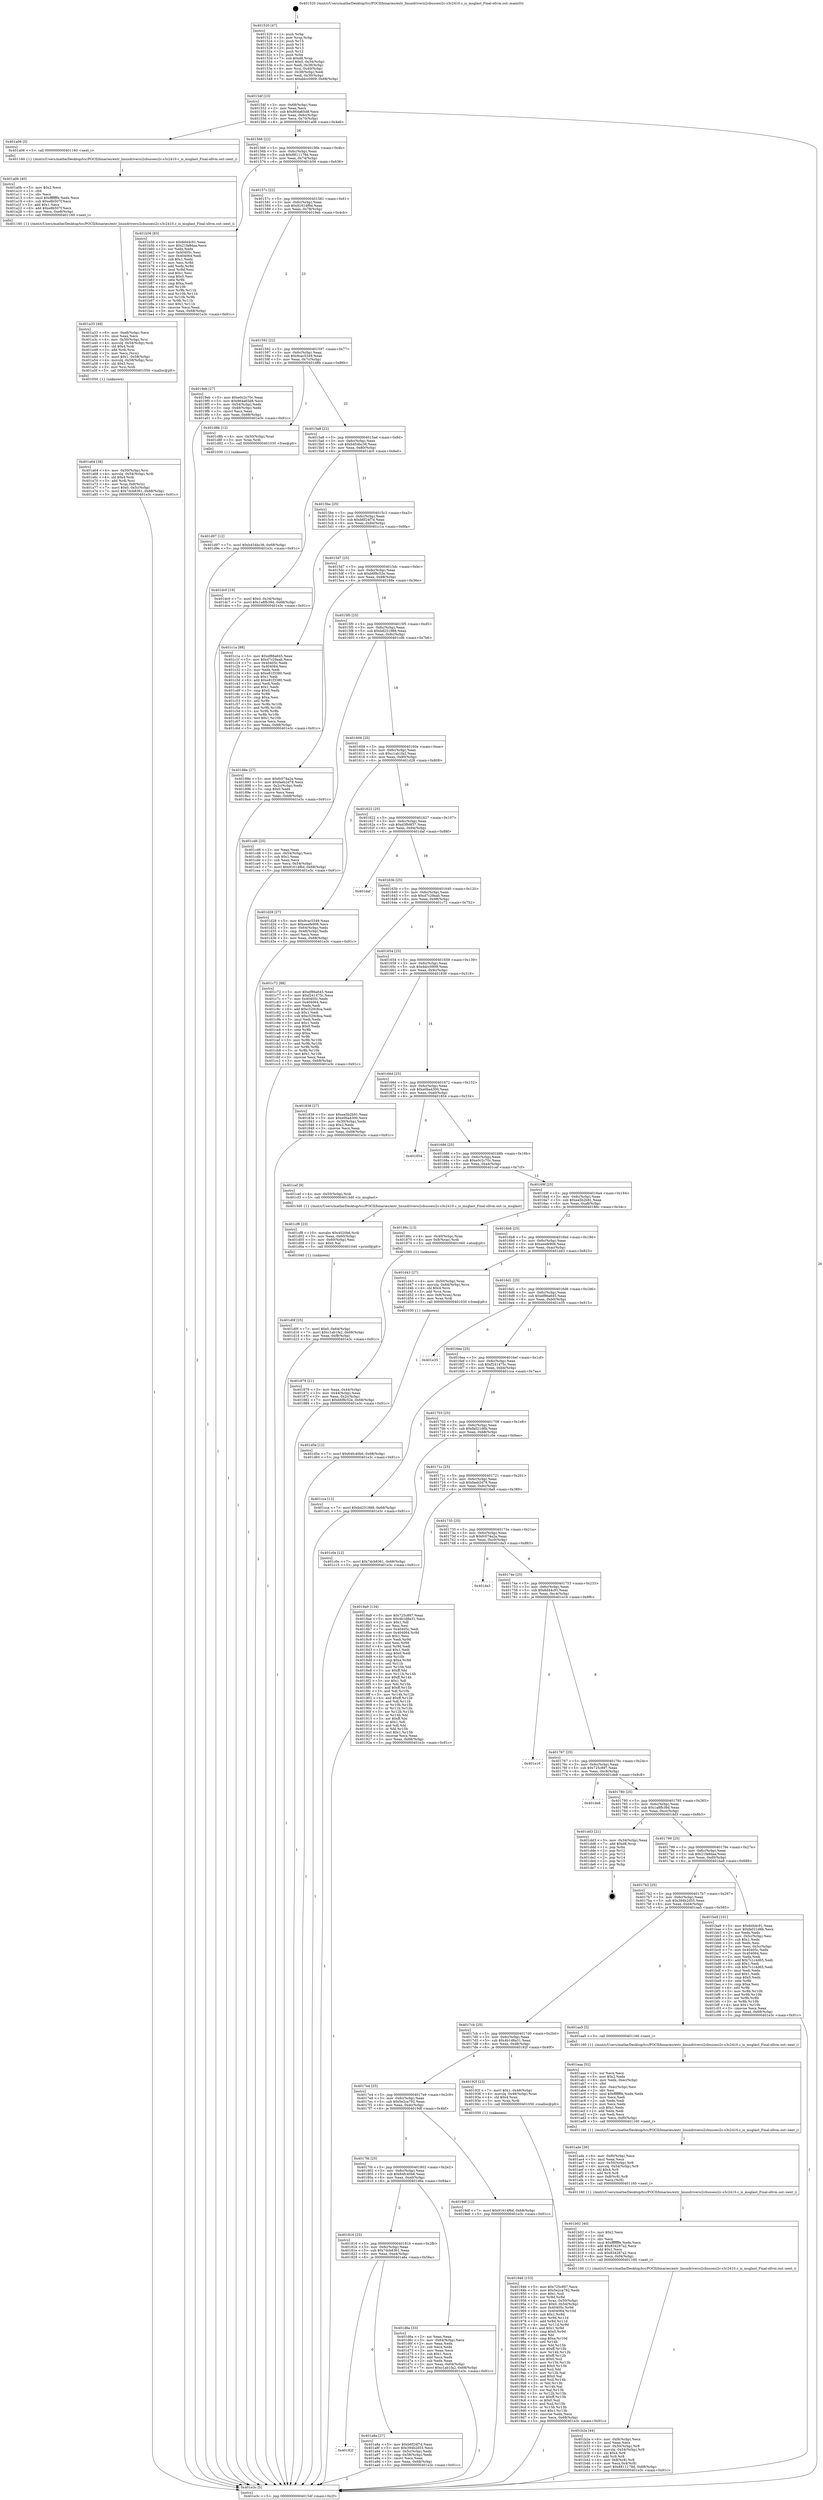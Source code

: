 digraph "0x401520" {
  label = "0x401520 (/mnt/c/Users/mathe/Desktop/tcc/POCII/binaries/extr_linuxdriversi2cbussesi2c-s3c2410.c_is_msglast_Final-ollvm.out::main(0))"
  labelloc = "t"
  node[shape=record]

  Entry [label="",width=0.3,height=0.3,shape=circle,fillcolor=black,style=filled]
  "0x40154f" [label="{
     0x40154f [23]\l
     | [instrs]\l
     &nbsp;&nbsp;0x40154f \<+3\>: mov -0x68(%rbp),%eax\l
     &nbsp;&nbsp;0x401552 \<+2\>: mov %eax,%ecx\l
     &nbsp;&nbsp;0x401554 \<+6\>: sub $0x864a65d8,%ecx\l
     &nbsp;&nbsp;0x40155a \<+3\>: mov %eax,-0x6c(%rbp)\l
     &nbsp;&nbsp;0x40155d \<+3\>: mov %ecx,-0x70(%rbp)\l
     &nbsp;&nbsp;0x401560 \<+6\>: je 0000000000401a06 \<main+0x4e6\>\l
  }"]
  "0x401a06" [label="{
     0x401a06 [5]\l
     | [instrs]\l
     &nbsp;&nbsp;0x401a06 \<+5\>: call 0000000000401160 \<next_i\>\l
     | [calls]\l
     &nbsp;&nbsp;0x401160 \{1\} (/mnt/c/Users/mathe/Desktop/tcc/POCII/binaries/extr_linuxdriversi2cbussesi2c-s3c2410.c_is_msglast_Final-ollvm.out::next_i)\l
  }"]
  "0x401566" [label="{
     0x401566 [22]\l
     | [instrs]\l
     &nbsp;&nbsp;0x401566 \<+5\>: jmp 000000000040156b \<main+0x4b\>\l
     &nbsp;&nbsp;0x40156b \<+3\>: mov -0x6c(%rbp),%eax\l
     &nbsp;&nbsp;0x40156e \<+5\>: sub $0x8811178d,%eax\l
     &nbsp;&nbsp;0x401573 \<+3\>: mov %eax,-0x74(%rbp)\l
     &nbsp;&nbsp;0x401576 \<+6\>: je 0000000000401b56 \<main+0x636\>\l
  }"]
  Exit [label="",width=0.3,height=0.3,shape=circle,fillcolor=black,style=filled,peripheries=2]
  "0x401b56" [label="{
     0x401b56 [83]\l
     | [instrs]\l
     &nbsp;&nbsp;0x401b56 \<+5\>: mov $0x6d44c91,%eax\l
     &nbsp;&nbsp;0x401b5b \<+5\>: mov $0x21fa8daa,%ecx\l
     &nbsp;&nbsp;0x401b60 \<+2\>: xor %edx,%edx\l
     &nbsp;&nbsp;0x401b62 \<+7\>: mov 0x40405c,%esi\l
     &nbsp;&nbsp;0x401b69 \<+7\>: mov 0x404064,%edi\l
     &nbsp;&nbsp;0x401b70 \<+3\>: sub $0x1,%edx\l
     &nbsp;&nbsp;0x401b73 \<+3\>: mov %esi,%r8d\l
     &nbsp;&nbsp;0x401b76 \<+3\>: add %edx,%r8d\l
     &nbsp;&nbsp;0x401b79 \<+4\>: imul %r8d,%esi\l
     &nbsp;&nbsp;0x401b7d \<+3\>: and $0x1,%esi\l
     &nbsp;&nbsp;0x401b80 \<+3\>: cmp $0x0,%esi\l
     &nbsp;&nbsp;0x401b83 \<+4\>: sete %r9b\l
     &nbsp;&nbsp;0x401b87 \<+3\>: cmp $0xa,%edi\l
     &nbsp;&nbsp;0x401b8a \<+4\>: setl %r10b\l
     &nbsp;&nbsp;0x401b8e \<+3\>: mov %r9b,%r11b\l
     &nbsp;&nbsp;0x401b91 \<+3\>: and %r10b,%r11b\l
     &nbsp;&nbsp;0x401b94 \<+3\>: xor %r10b,%r9b\l
     &nbsp;&nbsp;0x401b97 \<+3\>: or %r9b,%r11b\l
     &nbsp;&nbsp;0x401b9a \<+4\>: test $0x1,%r11b\l
     &nbsp;&nbsp;0x401b9e \<+3\>: cmovne %ecx,%eax\l
     &nbsp;&nbsp;0x401ba1 \<+3\>: mov %eax,-0x68(%rbp)\l
     &nbsp;&nbsp;0x401ba4 \<+5\>: jmp 0000000000401e3c \<main+0x91c\>\l
  }"]
  "0x40157c" [label="{
     0x40157c [22]\l
     | [instrs]\l
     &nbsp;&nbsp;0x40157c \<+5\>: jmp 0000000000401581 \<main+0x61\>\l
     &nbsp;&nbsp;0x401581 \<+3\>: mov -0x6c(%rbp),%eax\l
     &nbsp;&nbsp;0x401584 \<+5\>: sub $0x91614f6d,%eax\l
     &nbsp;&nbsp;0x401589 \<+3\>: mov %eax,-0x78(%rbp)\l
     &nbsp;&nbsp;0x40158c \<+6\>: je 00000000004019eb \<main+0x4cb\>\l
  }"]
  "0x401d97" [label="{
     0x401d97 [12]\l
     | [instrs]\l
     &nbsp;&nbsp;0x401d97 \<+7\>: movl $0xb454bc36,-0x68(%rbp)\l
     &nbsp;&nbsp;0x401d9e \<+5\>: jmp 0000000000401e3c \<main+0x91c\>\l
  }"]
  "0x4019eb" [label="{
     0x4019eb [27]\l
     | [instrs]\l
     &nbsp;&nbsp;0x4019eb \<+5\>: mov $0xe0c2c70c,%eax\l
     &nbsp;&nbsp;0x4019f0 \<+5\>: mov $0x864a65d8,%ecx\l
     &nbsp;&nbsp;0x4019f5 \<+3\>: mov -0x54(%rbp),%edx\l
     &nbsp;&nbsp;0x4019f8 \<+3\>: cmp -0x48(%rbp),%edx\l
     &nbsp;&nbsp;0x4019fb \<+3\>: cmovl %ecx,%eax\l
     &nbsp;&nbsp;0x4019fe \<+3\>: mov %eax,-0x68(%rbp)\l
     &nbsp;&nbsp;0x401a01 \<+5\>: jmp 0000000000401e3c \<main+0x91c\>\l
  }"]
  "0x401592" [label="{
     0x401592 [22]\l
     | [instrs]\l
     &nbsp;&nbsp;0x401592 \<+5\>: jmp 0000000000401597 \<main+0x77\>\l
     &nbsp;&nbsp;0x401597 \<+3\>: mov -0x6c(%rbp),%eax\l
     &nbsp;&nbsp;0x40159a \<+5\>: sub $0x9cac5349,%eax\l
     &nbsp;&nbsp;0x40159f \<+3\>: mov %eax,-0x7c(%rbp)\l
     &nbsp;&nbsp;0x4015a2 \<+6\>: je 0000000000401d8b \<main+0x86b\>\l
  }"]
  "0x401d5e" [label="{
     0x401d5e [12]\l
     | [instrs]\l
     &nbsp;&nbsp;0x401d5e \<+7\>: movl $0x64fc40b6,-0x68(%rbp)\l
     &nbsp;&nbsp;0x401d65 \<+5\>: jmp 0000000000401e3c \<main+0x91c\>\l
  }"]
  "0x401d8b" [label="{
     0x401d8b [12]\l
     | [instrs]\l
     &nbsp;&nbsp;0x401d8b \<+4\>: mov -0x50(%rbp),%rax\l
     &nbsp;&nbsp;0x401d8f \<+3\>: mov %rax,%rdi\l
     &nbsp;&nbsp;0x401d92 \<+5\>: call 0000000000401030 \<free@plt\>\l
     | [calls]\l
     &nbsp;&nbsp;0x401030 \{1\} (unknown)\l
  }"]
  "0x4015a8" [label="{
     0x4015a8 [22]\l
     | [instrs]\l
     &nbsp;&nbsp;0x4015a8 \<+5\>: jmp 00000000004015ad \<main+0x8d\>\l
     &nbsp;&nbsp;0x4015ad \<+3\>: mov -0x6c(%rbp),%eax\l
     &nbsp;&nbsp;0x4015b0 \<+5\>: sub $0xb454bc36,%eax\l
     &nbsp;&nbsp;0x4015b5 \<+3\>: mov %eax,-0x80(%rbp)\l
     &nbsp;&nbsp;0x4015b8 \<+6\>: je 0000000000401dc0 \<main+0x8a0\>\l
  }"]
  "0x401d0f" [label="{
     0x401d0f [25]\l
     | [instrs]\l
     &nbsp;&nbsp;0x401d0f \<+7\>: movl $0x0,-0x64(%rbp)\l
     &nbsp;&nbsp;0x401d16 \<+7\>: movl $0xc1ab1fa2,-0x68(%rbp)\l
     &nbsp;&nbsp;0x401d1d \<+6\>: mov %eax,-0xf8(%rbp)\l
     &nbsp;&nbsp;0x401d23 \<+5\>: jmp 0000000000401e3c \<main+0x91c\>\l
  }"]
  "0x401dc0" [label="{
     0x401dc0 [19]\l
     | [instrs]\l
     &nbsp;&nbsp;0x401dc0 \<+7\>: movl $0x0,-0x34(%rbp)\l
     &nbsp;&nbsp;0x401dc7 \<+7\>: movl $0x1a8fb39d,-0x68(%rbp)\l
     &nbsp;&nbsp;0x401dce \<+5\>: jmp 0000000000401e3c \<main+0x91c\>\l
  }"]
  "0x4015be" [label="{
     0x4015be [25]\l
     | [instrs]\l
     &nbsp;&nbsp;0x4015be \<+5\>: jmp 00000000004015c3 \<main+0xa3\>\l
     &nbsp;&nbsp;0x4015c3 \<+3\>: mov -0x6c(%rbp),%eax\l
     &nbsp;&nbsp;0x4015c6 \<+5\>: sub $0xb6f24f7d,%eax\l
     &nbsp;&nbsp;0x4015cb \<+6\>: mov %eax,-0x84(%rbp)\l
     &nbsp;&nbsp;0x4015d1 \<+6\>: je 0000000000401c1a \<main+0x6fa\>\l
  }"]
  "0x401cf8" [label="{
     0x401cf8 [23]\l
     | [instrs]\l
     &nbsp;&nbsp;0x401cf8 \<+10\>: movabs $0x4020b6,%rdi\l
     &nbsp;&nbsp;0x401d02 \<+3\>: mov %eax,-0x60(%rbp)\l
     &nbsp;&nbsp;0x401d05 \<+3\>: mov -0x60(%rbp),%esi\l
     &nbsp;&nbsp;0x401d08 \<+2\>: mov $0x0,%al\l
     &nbsp;&nbsp;0x401d0a \<+5\>: call 0000000000401040 \<printf@plt\>\l
     | [calls]\l
     &nbsp;&nbsp;0x401040 \{1\} (unknown)\l
  }"]
  "0x401c1a" [label="{
     0x401c1a [88]\l
     | [instrs]\l
     &nbsp;&nbsp;0x401c1a \<+5\>: mov $0xef86a645,%eax\l
     &nbsp;&nbsp;0x401c1f \<+5\>: mov $0xd7c29aab,%ecx\l
     &nbsp;&nbsp;0x401c24 \<+7\>: mov 0x40405c,%edx\l
     &nbsp;&nbsp;0x401c2b \<+7\>: mov 0x404064,%esi\l
     &nbsp;&nbsp;0x401c32 \<+2\>: mov %edx,%edi\l
     &nbsp;&nbsp;0x401c34 \<+6\>: sub $0xe81f3380,%edi\l
     &nbsp;&nbsp;0x401c3a \<+3\>: sub $0x1,%edi\l
     &nbsp;&nbsp;0x401c3d \<+6\>: add $0xe81f3380,%edi\l
     &nbsp;&nbsp;0x401c43 \<+3\>: imul %edi,%edx\l
     &nbsp;&nbsp;0x401c46 \<+3\>: and $0x1,%edx\l
     &nbsp;&nbsp;0x401c49 \<+3\>: cmp $0x0,%edx\l
     &nbsp;&nbsp;0x401c4c \<+4\>: sete %r8b\l
     &nbsp;&nbsp;0x401c50 \<+3\>: cmp $0xa,%esi\l
     &nbsp;&nbsp;0x401c53 \<+4\>: setl %r9b\l
     &nbsp;&nbsp;0x401c57 \<+3\>: mov %r8b,%r10b\l
     &nbsp;&nbsp;0x401c5a \<+3\>: and %r9b,%r10b\l
     &nbsp;&nbsp;0x401c5d \<+3\>: xor %r9b,%r8b\l
     &nbsp;&nbsp;0x401c60 \<+3\>: or %r8b,%r10b\l
     &nbsp;&nbsp;0x401c63 \<+4\>: test $0x1,%r10b\l
     &nbsp;&nbsp;0x401c67 \<+3\>: cmovne %ecx,%eax\l
     &nbsp;&nbsp;0x401c6a \<+3\>: mov %eax,-0x68(%rbp)\l
     &nbsp;&nbsp;0x401c6d \<+5\>: jmp 0000000000401e3c \<main+0x91c\>\l
  }"]
  "0x4015d7" [label="{
     0x4015d7 [25]\l
     | [instrs]\l
     &nbsp;&nbsp;0x4015d7 \<+5\>: jmp 00000000004015dc \<main+0xbc\>\l
     &nbsp;&nbsp;0x4015dc \<+3\>: mov -0x6c(%rbp),%eax\l
     &nbsp;&nbsp;0x4015df \<+5\>: sub $0xb6f8c52e,%eax\l
     &nbsp;&nbsp;0x4015e4 \<+6\>: mov %eax,-0x88(%rbp)\l
     &nbsp;&nbsp;0x4015ea \<+6\>: je 000000000040188e \<main+0x36e\>\l
  }"]
  "0x401b2a" [label="{
     0x401b2a [44]\l
     | [instrs]\l
     &nbsp;&nbsp;0x401b2a \<+6\>: mov -0xf4(%rbp),%ecx\l
     &nbsp;&nbsp;0x401b30 \<+3\>: imul %eax,%ecx\l
     &nbsp;&nbsp;0x401b33 \<+4\>: mov -0x50(%rbp),%r8\l
     &nbsp;&nbsp;0x401b37 \<+4\>: movslq -0x54(%rbp),%r9\l
     &nbsp;&nbsp;0x401b3b \<+4\>: shl $0x4,%r9\l
     &nbsp;&nbsp;0x401b3f \<+3\>: add %r9,%r8\l
     &nbsp;&nbsp;0x401b42 \<+4\>: mov 0x8(%r8),%r8\l
     &nbsp;&nbsp;0x401b46 \<+4\>: mov %ecx,0x4(%r8)\l
     &nbsp;&nbsp;0x401b4a \<+7\>: movl $0x8811178d,-0x68(%rbp)\l
     &nbsp;&nbsp;0x401b51 \<+5\>: jmp 0000000000401e3c \<main+0x91c\>\l
  }"]
  "0x40188e" [label="{
     0x40188e [27]\l
     | [instrs]\l
     &nbsp;&nbsp;0x40188e \<+5\>: mov $0xfc074a2a,%eax\l
     &nbsp;&nbsp;0x401893 \<+5\>: mov $0xfaeb2d78,%ecx\l
     &nbsp;&nbsp;0x401898 \<+3\>: mov -0x2c(%rbp),%edx\l
     &nbsp;&nbsp;0x40189b \<+3\>: cmp $0x0,%edx\l
     &nbsp;&nbsp;0x40189e \<+3\>: cmove %ecx,%eax\l
     &nbsp;&nbsp;0x4018a1 \<+3\>: mov %eax,-0x68(%rbp)\l
     &nbsp;&nbsp;0x4018a4 \<+5\>: jmp 0000000000401e3c \<main+0x91c\>\l
  }"]
  "0x4015f0" [label="{
     0x4015f0 [25]\l
     | [instrs]\l
     &nbsp;&nbsp;0x4015f0 \<+5\>: jmp 00000000004015f5 \<main+0xd5\>\l
     &nbsp;&nbsp;0x4015f5 \<+3\>: mov -0x6c(%rbp),%eax\l
     &nbsp;&nbsp;0x4015f8 \<+5\>: sub $0xbd251988,%eax\l
     &nbsp;&nbsp;0x4015fd \<+6\>: mov %eax,-0x8c(%rbp)\l
     &nbsp;&nbsp;0x401603 \<+6\>: je 0000000000401cd6 \<main+0x7b6\>\l
  }"]
  "0x401b02" [label="{
     0x401b02 [40]\l
     | [instrs]\l
     &nbsp;&nbsp;0x401b02 \<+5\>: mov $0x2,%ecx\l
     &nbsp;&nbsp;0x401b07 \<+1\>: cltd\l
     &nbsp;&nbsp;0x401b08 \<+2\>: idiv %ecx\l
     &nbsp;&nbsp;0x401b0a \<+6\>: imul $0xfffffffe,%edx,%ecx\l
     &nbsp;&nbsp;0x401b10 \<+6\>: add $0x834287a2,%ecx\l
     &nbsp;&nbsp;0x401b16 \<+3\>: add $0x1,%ecx\l
     &nbsp;&nbsp;0x401b19 \<+6\>: sub $0x834287a2,%ecx\l
     &nbsp;&nbsp;0x401b1f \<+6\>: mov %ecx,-0xf4(%rbp)\l
     &nbsp;&nbsp;0x401b25 \<+5\>: call 0000000000401160 \<next_i\>\l
     | [calls]\l
     &nbsp;&nbsp;0x401160 \{1\} (/mnt/c/Users/mathe/Desktop/tcc/POCII/binaries/extr_linuxdriversi2cbussesi2c-s3c2410.c_is_msglast_Final-ollvm.out::next_i)\l
  }"]
  "0x401cd6" [label="{
     0x401cd6 [25]\l
     | [instrs]\l
     &nbsp;&nbsp;0x401cd6 \<+2\>: xor %eax,%eax\l
     &nbsp;&nbsp;0x401cd8 \<+3\>: mov -0x54(%rbp),%ecx\l
     &nbsp;&nbsp;0x401cdb \<+3\>: sub $0x1,%eax\l
     &nbsp;&nbsp;0x401cde \<+2\>: sub %eax,%ecx\l
     &nbsp;&nbsp;0x401ce0 \<+3\>: mov %ecx,-0x54(%rbp)\l
     &nbsp;&nbsp;0x401ce3 \<+7\>: movl $0x91614f6d,-0x68(%rbp)\l
     &nbsp;&nbsp;0x401cea \<+5\>: jmp 0000000000401e3c \<main+0x91c\>\l
  }"]
  "0x401609" [label="{
     0x401609 [25]\l
     | [instrs]\l
     &nbsp;&nbsp;0x401609 \<+5\>: jmp 000000000040160e \<main+0xee\>\l
     &nbsp;&nbsp;0x40160e \<+3\>: mov -0x6c(%rbp),%eax\l
     &nbsp;&nbsp;0x401611 \<+5\>: sub $0xc1ab1fa2,%eax\l
     &nbsp;&nbsp;0x401616 \<+6\>: mov %eax,-0x90(%rbp)\l
     &nbsp;&nbsp;0x40161c \<+6\>: je 0000000000401d28 \<main+0x808\>\l
  }"]
  "0x401ade" [label="{
     0x401ade [36]\l
     | [instrs]\l
     &nbsp;&nbsp;0x401ade \<+6\>: mov -0xf0(%rbp),%ecx\l
     &nbsp;&nbsp;0x401ae4 \<+3\>: imul %eax,%ecx\l
     &nbsp;&nbsp;0x401ae7 \<+4\>: mov -0x50(%rbp),%r8\l
     &nbsp;&nbsp;0x401aeb \<+4\>: movslq -0x54(%rbp),%r9\l
     &nbsp;&nbsp;0x401aef \<+4\>: shl $0x4,%r9\l
     &nbsp;&nbsp;0x401af3 \<+3\>: add %r9,%r8\l
     &nbsp;&nbsp;0x401af6 \<+4\>: mov 0x8(%r8),%r8\l
     &nbsp;&nbsp;0x401afa \<+3\>: mov %ecx,(%r8)\l
     &nbsp;&nbsp;0x401afd \<+5\>: call 0000000000401160 \<next_i\>\l
     | [calls]\l
     &nbsp;&nbsp;0x401160 \{1\} (/mnt/c/Users/mathe/Desktop/tcc/POCII/binaries/extr_linuxdriversi2cbussesi2c-s3c2410.c_is_msglast_Final-ollvm.out::next_i)\l
  }"]
  "0x401d28" [label="{
     0x401d28 [27]\l
     | [instrs]\l
     &nbsp;&nbsp;0x401d28 \<+5\>: mov $0x9cac5349,%eax\l
     &nbsp;&nbsp;0x401d2d \<+5\>: mov $0xeeefe906,%ecx\l
     &nbsp;&nbsp;0x401d32 \<+3\>: mov -0x64(%rbp),%edx\l
     &nbsp;&nbsp;0x401d35 \<+3\>: cmp -0x48(%rbp),%edx\l
     &nbsp;&nbsp;0x401d38 \<+3\>: cmovl %ecx,%eax\l
     &nbsp;&nbsp;0x401d3b \<+3\>: mov %eax,-0x68(%rbp)\l
     &nbsp;&nbsp;0x401d3e \<+5\>: jmp 0000000000401e3c \<main+0x91c\>\l
  }"]
  "0x401622" [label="{
     0x401622 [25]\l
     | [instrs]\l
     &nbsp;&nbsp;0x401622 \<+5\>: jmp 0000000000401627 \<main+0x107\>\l
     &nbsp;&nbsp;0x401627 \<+3\>: mov -0x6c(%rbp),%eax\l
     &nbsp;&nbsp;0x40162a \<+5\>: sub $0xd3fb9f37,%eax\l
     &nbsp;&nbsp;0x40162f \<+6\>: mov %eax,-0x94(%rbp)\l
     &nbsp;&nbsp;0x401635 \<+6\>: je 0000000000401daf \<main+0x88f\>\l
  }"]
  "0x401aaa" [label="{
     0x401aaa [52]\l
     | [instrs]\l
     &nbsp;&nbsp;0x401aaa \<+2\>: xor %ecx,%ecx\l
     &nbsp;&nbsp;0x401aac \<+5\>: mov $0x2,%edx\l
     &nbsp;&nbsp;0x401ab1 \<+6\>: mov %edx,-0xec(%rbp)\l
     &nbsp;&nbsp;0x401ab7 \<+1\>: cltd\l
     &nbsp;&nbsp;0x401ab8 \<+6\>: mov -0xec(%rbp),%esi\l
     &nbsp;&nbsp;0x401abe \<+2\>: idiv %esi\l
     &nbsp;&nbsp;0x401ac0 \<+6\>: imul $0xfffffffe,%edx,%edx\l
     &nbsp;&nbsp;0x401ac6 \<+2\>: mov %ecx,%edi\l
     &nbsp;&nbsp;0x401ac8 \<+2\>: sub %edx,%edi\l
     &nbsp;&nbsp;0x401aca \<+2\>: mov %ecx,%edx\l
     &nbsp;&nbsp;0x401acc \<+3\>: sub $0x1,%edx\l
     &nbsp;&nbsp;0x401acf \<+2\>: add %edx,%edi\l
     &nbsp;&nbsp;0x401ad1 \<+2\>: sub %edi,%ecx\l
     &nbsp;&nbsp;0x401ad3 \<+6\>: mov %ecx,-0xf0(%rbp)\l
     &nbsp;&nbsp;0x401ad9 \<+5\>: call 0000000000401160 \<next_i\>\l
     | [calls]\l
     &nbsp;&nbsp;0x401160 \{1\} (/mnt/c/Users/mathe/Desktop/tcc/POCII/binaries/extr_linuxdriversi2cbussesi2c-s3c2410.c_is_msglast_Final-ollvm.out::next_i)\l
  }"]
  "0x401daf" [label="{
     0x401daf\l
  }", style=dashed]
  "0x40163b" [label="{
     0x40163b [25]\l
     | [instrs]\l
     &nbsp;&nbsp;0x40163b \<+5\>: jmp 0000000000401640 \<main+0x120\>\l
     &nbsp;&nbsp;0x401640 \<+3\>: mov -0x6c(%rbp),%eax\l
     &nbsp;&nbsp;0x401643 \<+5\>: sub $0xd7c29aab,%eax\l
     &nbsp;&nbsp;0x401648 \<+6\>: mov %eax,-0x98(%rbp)\l
     &nbsp;&nbsp;0x40164e \<+6\>: je 0000000000401c72 \<main+0x752\>\l
  }"]
  "0x40182f" [label="{
     0x40182f\l
  }", style=dashed]
  "0x401c72" [label="{
     0x401c72 [88]\l
     | [instrs]\l
     &nbsp;&nbsp;0x401c72 \<+5\>: mov $0xef86a645,%eax\l
     &nbsp;&nbsp;0x401c77 \<+5\>: mov $0xf241475c,%ecx\l
     &nbsp;&nbsp;0x401c7c \<+7\>: mov 0x40405c,%edx\l
     &nbsp;&nbsp;0x401c83 \<+7\>: mov 0x404064,%esi\l
     &nbsp;&nbsp;0x401c8a \<+2\>: mov %edx,%edi\l
     &nbsp;&nbsp;0x401c8c \<+6\>: add $0xc529c8ca,%edi\l
     &nbsp;&nbsp;0x401c92 \<+3\>: sub $0x1,%edi\l
     &nbsp;&nbsp;0x401c95 \<+6\>: sub $0xc529c8ca,%edi\l
     &nbsp;&nbsp;0x401c9b \<+3\>: imul %edi,%edx\l
     &nbsp;&nbsp;0x401c9e \<+3\>: and $0x1,%edx\l
     &nbsp;&nbsp;0x401ca1 \<+3\>: cmp $0x0,%edx\l
     &nbsp;&nbsp;0x401ca4 \<+4\>: sete %r8b\l
     &nbsp;&nbsp;0x401ca8 \<+3\>: cmp $0xa,%esi\l
     &nbsp;&nbsp;0x401cab \<+4\>: setl %r9b\l
     &nbsp;&nbsp;0x401caf \<+3\>: mov %r8b,%r10b\l
     &nbsp;&nbsp;0x401cb2 \<+3\>: and %r9b,%r10b\l
     &nbsp;&nbsp;0x401cb5 \<+3\>: xor %r9b,%r8b\l
     &nbsp;&nbsp;0x401cb8 \<+3\>: or %r8b,%r10b\l
     &nbsp;&nbsp;0x401cbb \<+4\>: test $0x1,%r10b\l
     &nbsp;&nbsp;0x401cbf \<+3\>: cmovne %ecx,%eax\l
     &nbsp;&nbsp;0x401cc2 \<+3\>: mov %eax,-0x68(%rbp)\l
     &nbsp;&nbsp;0x401cc5 \<+5\>: jmp 0000000000401e3c \<main+0x91c\>\l
  }"]
  "0x401654" [label="{
     0x401654 [25]\l
     | [instrs]\l
     &nbsp;&nbsp;0x401654 \<+5\>: jmp 0000000000401659 \<main+0x139\>\l
     &nbsp;&nbsp;0x401659 \<+3\>: mov -0x6c(%rbp),%eax\l
     &nbsp;&nbsp;0x40165c \<+5\>: sub $0xddcc0909,%eax\l
     &nbsp;&nbsp;0x401661 \<+6\>: mov %eax,-0x9c(%rbp)\l
     &nbsp;&nbsp;0x401667 \<+6\>: je 0000000000401839 \<main+0x319\>\l
  }"]
  "0x401a8a" [label="{
     0x401a8a [27]\l
     | [instrs]\l
     &nbsp;&nbsp;0x401a8a \<+5\>: mov $0xb6f24f7d,%eax\l
     &nbsp;&nbsp;0x401a8f \<+5\>: mov $0x394b2d55,%ecx\l
     &nbsp;&nbsp;0x401a94 \<+3\>: mov -0x5c(%rbp),%edx\l
     &nbsp;&nbsp;0x401a97 \<+3\>: cmp -0x58(%rbp),%edx\l
     &nbsp;&nbsp;0x401a9a \<+3\>: cmovl %ecx,%eax\l
     &nbsp;&nbsp;0x401a9d \<+3\>: mov %eax,-0x68(%rbp)\l
     &nbsp;&nbsp;0x401aa0 \<+5\>: jmp 0000000000401e3c \<main+0x91c\>\l
  }"]
  "0x401839" [label="{
     0x401839 [27]\l
     | [instrs]\l
     &nbsp;&nbsp;0x401839 \<+5\>: mov $0xea5b2b91,%eax\l
     &nbsp;&nbsp;0x40183e \<+5\>: mov $0xe0ba4300,%ecx\l
     &nbsp;&nbsp;0x401843 \<+3\>: mov -0x30(%rbp),%edx\l
     &nbsp;&nbsp;0x401846 \<+3\>: cmp $0x2,%edx\l
     &nbsp;&nbsp;0x401849 \<+3\>: cmovne %ecx,%eax\l
     &nbsp;&nbsp;0x40184c \<+3\>: mov %eax,-0x68(%rbp)\l
     &nbsp;&nbsp;0x40184f \<+5\>: jmp 0000000000401e3c \<main+0x91c\>\l
  }"]
  "0x40166d" [label="{
     0x40166d [25]\l
     | [instrs]\l
     &nbsp;&nbsp;0x40166d \<+5\>: jmp 0000000000401672 \<main+0x152\>\l
     &nbsp;&nbsp;0x401672 \<+3\>: mov -0x6c(%rbp),%eax\l
     &nbsp;&nbsp;0x401675 \<+5\>: sub $0xe0ba4300,%eax\l
     &nbsp;&nbsp;0x40167a \<+6\>: mov %eax,-0xa0(%rbp)\l
     &nbsp;&nbsp;0x401680 \<+6\>: je 0000000000401854 \<main+0x334\>\l
  }"]
  "0x401e3c" [label="{
     0x401e3c [5]\l
     | [instrs]\l
     &nbsp;&nbsp;0x401e3c \<+5\>: jmp 000000000040154f \<main+0x2f\>\l
  }"]
  "0x401520" [label="{
     0x401520 [47]\l
     | [instrs]\l
     &nbsp;&nbsp;0x401520 \<+1\>: push %rbp\l
     &nbsp;&nbsp;0x401521 \<+3\>: mov %rsp,%rbp\l
     &nbsp;&nbsp;0x401524 \<+2\>: push %r15\l
     &nbsp;&nbsp;0x401526 \<+2\>: push %r14\l
     &nbsp;&nbsp;0x401528 \<+2\>: push %r13\l
     &nbsp;&nbsp;0x40152a \<+2\>: push %r12\l
     &nbsp;&nbsp;0x40152c \<+1\>: push %rbx\l
     &nbsp;&nbsp;0x40152d \<+7\>: sub $0xd8,%rsp\l
     &nbsp;&nbsp;0x401534 \<+7\>: movl $0x0,-0x34(%rbp)\l
     &nbsp;&nbsp;0x40153b \<+3\>: mov %edi,-0x38(%rbp)\l
     &nbsp;&nbsp;0x40153e \<+4\>: mov %rsi,-0x40(%rbp)\l
     &nbsp;&nbsp;0x401542 \<+3\>: mov -0x38(%rbp),%edi\l
     &nbsp;&nbsp;0x401545 \<+3\>: mov %edi,-0x30(%rbp)\l
     &nbsp;&nbsp;0x401548 \<+7\>: movl $0xddcc0909,-0x68(%rbp)\l
  }"]
  "0x401816" [label="{
     0x401816 [25]\l
     | [instrs]\l
     &nbsp;&nbsp;0x401816 \<+5\>: jmp 000000000040181b \<main+0x2fb\>\l
     &nbsp;&nbsp;0x40181b \<+3\>: mov -0x6c(%rbp),%eax\l
     &nbsp;&nbsp;0x40181e \<+5\>: sub $0x7dcb8361,%eax\l
     &nbsp;&nbsp;0x401823 \<+6\>: mov %eax,-0xe4(%rbp)\l
     &nbsp;&nbsp;0x401829 \<+6\>: je 0000000000401a8a \<main+0x56a\>\l
  }"]
  "0x401854" [label="{
     0x401854\l
  }", style=dashed]
  "0x401686" [label="{
     0x401686 [25]\l
     | [instrs]\l
     &nbsp;&nbsp;0x401686 \<+5\>: jmp 000000000040168b \<main+0x16b\>\l
     &nbsp;&nbsp;0x40168b \<+3\>: mov -0x6c(%rbp),%eax\l
     &nbsp;&nbsp;0x40168e \<+5\>: sub $0xe0c2c70c,%eax\l
     &nbsp;&nbsp;0x401693 \<+6\>: mov %eax,-0xa4(%rbp)\l
     &nbsp;&nbsp;0x401699 \<+6\>: je 0000000000401cef \<main+0x7cf\>\l
  }"]
  "0x401d6a" [label="{
     0x401d6a [33]\l
     | [instrs]\l
     &nbsp;&nbsp;0x401d6a \<+2\>: xor %eax,%eax\l
     &nbsp;&nbsp;0x401d6c \<+3\>: mov -0x64(%rbp),%ecx\l
     &nbsp;&nbsp;0x401d6f \<+2\>: mov %eax,%edx\l
     &nbsp;&nbsp;0x401d71 \<+2\>: sub %ecx,%edx\l
     &nbsp;&nbsp;0x401d73 \<+2\>: mov %eax,%ecx\l
     &nbsp;&nbsp;0x401d75 \<+3\>: sub $0x1,%ecx\l
     &nbsp;&nbsp;0x401d78 \<+2\>: add %ecx,%edx\l
     &nbsp;&nbsp;0x401d7a \<+2\>: sub %edx,%eax\l
     &nbsp;&nbsp;0x401d7c \<+3\>: mov %eax,-0x64(%rbp)\l
     &nbsp;&nbsp;0x401d7f \<+7\>: movl $0xc1ab1fa2,-0x68(%rbp)\l
     &nbsp;&nbsp;0x401d86 \<+5\>: jmp 0000000000401e3c \<main+0x91c\>\l
  }"]
  "0x401cef" [label="{
     0x401cef [9]\l
     | [instrs]\l
     &nbsp;&nbsp;0x401cef \<+4\>: mov -0x50(%rbp),%rdi\l
     &nbsp;&nbsp;0x401cf3 \<+5\>: call 00000000004013d0 \<is_msglast\>\l
     | [calls]\l
     &nbsp;&nbsp;0x4013d0 \{1\} (/mnt/c/Users/mathe/Desktop/tcc/POCII/binaries/extr_linuxdriversi2cbussesi2c-s3c2410.c_is_msglast_Final-ollvm.out::is_msglast)\l
  }"]
  "0x40169f" [label="{
     0x40169f [25]\l
     | [instrs]\l
     &nbsp;&nbsp;0x40169f \<+5\>: jmp 00000000004016a4 \<main+0x184\>\l
     &nbsp;&nbsp;0x4016a4 \<+3\>: mov -0x6c(%rbp),%eax\l
     &nbsp;&nbsp;0x4016a7 \<+5\>: sub $0xea5b2b91,%eax\l
     &nbsp;&nbsp;0x4016ac \<+6\>: mov %eax,-0xa8(%rbp)\l
     &nbsp;&nbsp;0x4016b2 \<+6\>: je 000000000040186c \<main+0x34c\>\l
  }"]
  "0x401a64" [label="{
     0x401a64 [38]\l
     | [instrs]\l
     &nbsp;&nbsp;0x401a64 \<+4\>: mov -0x50(%rbp),%rsi\l
     &nbsp;&nbsp;0x401a68 \<+4\>: movslq -0x54(%rbp),%rdi\l
     &nbsp;&nbsp;0x401a6c \<+4\>: shl $0x4,%rdi\l
     &nbsp;&nbsp;0x401a70 \<+3\>: add %rdi,%rsi\l
     &nbsp;&nbsp;0x401a73 \<+4\>: mov %rax,0x8(%rsi)\l
     &nbsp;&nbsp;0x401a77 \<+7\>: movl $0x0,-0x5c(%rbp)\l
     &nbsp;&nbsp;0x401a7e \<+7\>: movl $0x7dcb8361,-0x68(%rbp)\l
     &nbsp;&nbsp;0x401a85 \<+5\>: jmp 0000000000401e3c \<main+0x91c\>\l
  }"]
  "0x40186c" [label="{
     0x40186c [13]\l
     | [instrs]\l
     &nbsp;&nbsp;0x40186c \<+4\>: mov -0x40(%rbp),%rax\l
     &nbsp;&nbsp;0x401870 \<+4\>: mov 0x8(%rax),%rdi\l
     &nbsp;&nbsp;0x401874 \<+5\>: call 0000000000401060 \<atoi@plt\>\l
     | [calls]\l
     &nbsp;&nbsp;0x401060 \{1\} (unknown)\l
  }"]
  "0x4016b8" [label="{
     0x4016b8 [25]\l
     | [instrs]\l
     &nbsp;&nbsp;0x4016b8 \<+5\>: jmp 00000000004016bd \<main+0x19d\>\l
     &nbsp;&nbsp;0x4016bd \<+3\>: mov -0x6c(%rbp),%eax\l
     &nbsp;&nbsp;0x4016c0 \<+5\>: sub $0xeeefe906,%eax\l
     &nbsp;&nbsp;0x4016c5 \<+6\>: mov %eax,-0xac(%rbp)\l
     &nbsp;&nbsp;0x4016cb \<+6\>: je 0000000000401d43 \<main+0x823\>\l
  }"]
  "0x401879" [label="{
     0x401879 [21]\l
     | [instrs]\l
     &nbsp;&nbsp;0x401879 \<+3\>: mov %eax,-0x44(%rbp)\l
     &nbsp;&nbsp;0x40187c \<+3\>: mov -0x44(%rbp),%eax\l
     &nbsp;&nbsp;0x40187f \<+3\>: mov %eax,-0x2c(%rbp)\l
     &nbsp;&nbsp;0x401882 \<+7\>: movl $0xb6f8c52e,-0x68(%rbp)\l
     &nbsp;&nbsp;0x401889 \<+5\>: jmp 0000000000401e3c \<main+0x91c\>\l
  }"]
  "0x401a33" [label="{
     0x401a33 [49]\l
     | [instrs]\l
     &nbsp;&nbsp;0x401a33 \<+6\>: mov -0xe8(%rbp),%ecx\l
     &nbsp;&nbsp;0x401a39 \<+3\>: imul %eax,%ecx\l
     &nbsp;&nbsp;0x401a3c \<+4\>: mov -0x50(%rbp),%rsi\l
     &nbsp;&nbsp;0x401a40 \<+4\>: movslq -0x54(%rbp),%rdi\l
     &nbsp;&nbsp;0x401a44 \<+4\>: shl $0x4,%rdi\l
     &nbsp;&nbsp;0x401a48 \<+3\>: add %rdi,%rsi\l
     &nbsp;&nbsp;0x401a4b \<+2\>: mov %ecx,(%rsi)\l
     &nbsp;&nbsp;0x401a4d \<+7\>: movl $0x1,-0x58(%rbp)\l
     &nbsp;&nbsp;0x401a54 \<+4\>: movslq -0x58(%rbp),%rsi\l
     &nbsp;&nbsp;0x401a58 \<+4\>: shl $0x3,%rsi\l
     &nbsp;&nbsp;0x401a5c \<+3\>: mov %rsi,%rdi\l
     &nbsp;&nbsp;0x401a5f \<+5\>: call 0000000000401050 \<malloc@plt\>\l
     | [calls]\l
     &nbsp;&nbsp;0x401050 \{1\} (unknown)\l
  }"]
  "0x401d43" [label="{
     0x401d43 [27]\l
     | [instrs]\l
     &nbsp;&nbsp;0x401d43 \<+4\>: mov -0x50(%rbp),%rax\l
     &nbsp;&nbsp;0x401d47 \<+4\>: movslq -0x64(%rbp),%rcx\l
     &nbsp;&nbsp;0x401d4b \<+4\>: shl $0x4,%rcx\l
     &nbsp;&nbsp;0x401d4f \<+3\>: add %rcx,%rax\l
     &nbsp;&nbsp;0x401d52 \<+4\>: mov 0x8(%rax),%rax\l
     &nbsp;&nbsp;0x401d56 \<+3\>: mov %rax,%rdi\l
     &nbsp;&nbsp;0x401d59 \<+5\>: call 0000000000401030 \<free@plt\>\l
     | [calls]\l
     &nbsp;&nbsp;0x401030 \{1\} (unknown)\l
  }"]
  "0x4016d1" [label="{
     0x4016d1 [25]\l
     | [instrs]\l
     &nbsp;&nbsp;0x4016d1 \<+5\>: jmp 00000000004016d6 \<main+0x1b6\>\l
     &nbsp;&nbsp;0x4016d6 \<+3\>: mov -0x6c(%rbp),%eax\l
     &nbsp;&nbsp;0x4016d9 \<+5\>: sub $0xef86a645,%eax\l
     &nbsp;&nbsp;0x4016de \<+6\>: mov %eax,-0xb0(%rbp)\l
     &nbsp;&nbsp;0x4016e4 \<+6\>: je 0000000000401e35 \<main+0x915\>\l
  }"]
  "0x401a0b" [label="{
     0x401a0b [40]\l
     | [instrs]\l
     &nbsp;&nbsp;0x401a0b \<+5\>: mov $0x2,%ecx\l
     &nbsp;&nbsp;0x401a10 \<+1\>: cltd\l
     &nbsp;&nbsp;0x401a11 \<+2\>: idiv %ecx\l
     &nbsp;&nbsp;0x401a13 \<+6\>: imul $0xfffffffe,%edx,%ecx\l
     &nbsp;&nbsp;0x401a19 \<+6\>: sub $0xe8b507f,%ecx\l
     &nbsp;&nbsp;0x401a1f \<+3\>: add $0x1,%ecx\l
     &nbsp;&nbsp;0x401a22 \<+6\>: add $0xe8b507f,%ecx\l
     &nbsp;&nbsp;0x401a28 \<+6\>: mov %ecx,-0xe8(%rbp)\l
     &nbsp;&nbsp;0x401a2e \<+5\>: call 0000000000401160 \<next_i\>\l
     | [calls]\l
     &nbsp;&nbsp;0x401160 \{1\} (/mnt/c/Users/mathe/Desktop/tcc/POCII/binaries/extr_linuxdriversi2cbussesi2c-s3c2410.c_is_msglast_Final-ollvm.out::next_i)\l
  }"]
  "0x401e35" [label="{
     0x401e35\l
  }", style=dashed]
  "0x4016ea" [label="{
     0x4016ea [25]\l
     | [instrs]\l
     &nbsp;&nbsp;0x4016ea \<+5\>: jmp 00000000004016ef \<main+0x1cf\>\l
     &nbsp;&nbsp;0x4016ef \<+3\>: mov -0x6c(%rbp),%eax\l
     &nbsp;&nbsp;0x4016f2 \<+5\>: sub $0xf241475c,%eax\l
     &nbsp;&nbsp;0x4016f7 \<+6\>: mov %eax,-0xb4(%rbp)\l
     &nbsp;&nbsp;0x4016fd \<+6\>: je 0000000000401cca \<main+0x7aa\>\l
  }"]
  "0x4017fd" [label="{
     0x4017fd [25]\l
     | [instrs]\l
     &nbsp;&nbsp;0x4017fd \<+5\>: jmp 0000000000401802 \<main+0x2e2\>\l
     &nbsp;&nbsp;0x401802 \<+3\>: mov -0x6c(%rbp),%eax\l
     &nbsp;&nbsp;0x401805 \<+5\>: sub $0x64fc40b6,%eax\l
     &nbsp;&nbsp;0x40180a \<+6\>: mov %eax,-0xe0(%rbp)\l
     &nbsp;&nbsp;0x401810 \<+6\>: je 0000000000401d6a \<main+0x84a\>\l
  }"]
  "0x401cca" [label="{
     0x401cca [12]\l
     | [instrs]\l
     &nbsp;&nbsp;0x401cca \<+7\>: movl $0xbd251988,-0x68(%rbp)\l
     &nbsp;&nbsp;0x401cd1 \<+5\>: jmp 0000000000401e3c \<main+0x91c\>\l
  }"]
  "0x401703" [label="{
     0x401703 [25]\l
     | [instrs]\l
     &nbsp;&nbsp;0x401703 \<+5\>: jmp 0000000000401708 \<main+0x1e8\>\l
     &nbsp;&nbsp;0x401708 \<+3\>: mov -0x6c(%rbp),%eax\l
     &nbsp;&nbsp;0x40170b \<+5\>: sub $0xfa021d6b,%eax\l
     &nbsp;&nbsp;0x401710 \<+6\>: mov %eax,-0xb8(%rbp)\l
     &nbsp;&nbsp;0x401716 \<+6\>: je 0000000000401c0e \<main+0x6ee\>\l
  }"]
  "0x4019df" [label="{
     0x4019df [12]\l
     | [instrs]\l
     &nbsp;&nbsp;0x4019df \<+7\>: movl $0x91614f6d,-0x68(%rbp)\l
     &nbsp;&nbsp;0x4019e6 \<+5\>: jmp 0000000000401e3c \<main+0x91c\>\l
  }"]
  "0x401c0e" [label="{
     0x401c0e [12]\l
     | [instrs]\l
     &nbsp;&nbsp;0x401c0e \<+7\>: movl $0x7dcb8361,-0x68(%rbp)\l
     &nbsp;&nbsp;0x401c15 \<+5\>: jmp 0000000000401e3c \<main+0x91c\>\l
  }"]
  "0x40171c" [label="{
     0x40171c [25]\l
     | [instrs]\l
     &nbsp;&nbsp;0x40171c \<+5\>: jmp 0000000000401721 \<main+0x201\>\l
     &nbsp;&nbsp;0x401721 \<+3\>: mov -0x6c(%rbp),%eax\l
     &nbsp;&nbsp;0x401724 \<+5\>: sub $0xfaeb2d78,%eax\l
     &nbsp;&nbsp;0x401729 \<+6\>: mov %eax,-0xbc(%rbp)\l
     &nbsp;&nbsp;0x40172f \<+6\>: je 00000000004018a9 \<main+0x389\>\l
  }"]
  "0x401946" [label="{
     0x401946 [153]\l
     | [instrs]\l
     &nbsp;&nbsp;0x401946 \<+5\>: mov $0x725c897,%ecx\l
     &nbsp;&nbsp;0x40194b \<+5\>: mov $0x5e2ca792,%edx\l
     &nbsp;&nbsp;0x401950 \<+3\>: mov $0x1,%sil\l
     &nbsp;&nbsp;0x401953 \<+3\>: xor %r8d,%r8d\l
     &nbsp;&nbsp;0x401956 \<+4\>: mov %rax,-0x50(%rbp)\l
     &nbsp;&nbsp;0x40195a \<+7\>: movl $0x0,-0x54(%rbp)\l
     &nbsp;&nbsp;0x401961 \<+8\>: mov 0x40405c,%r9d\l
     &nbsp;&nbsp;0x401969 \<+8\>: mov 0x404064,%r10d\l
     &nbsp;&nbsp;0x401971 \<+4\>: sub $0x1,%r8d\l
     &nbsp;&nbsp;0x401975 \<+3\>: mov %r9d,%r11d\l
     &nbsp;&nbsp;0x401978 \<+3\>: add %r8d,%r11d\l
     &nbsp;&nbsp;0x40197b \<+4\>: imul %r11d,%r9d\l
     &nbsp;&nbsp;0x40197f \<+4\>: and $0x1,%r9d\l
     &nbsp;&nbsp;0x401983 \<+4\>: cmp $0x0,%r9d\l
     &nbsp;&nbsp;0x401987 \<+3\>: sete %bl\l
     &nbsp;&nbsp;0x40198a \<+4\>: cmp $0xa,%r10d\l
     &nbsp;&nbsp;0x40198e \<+4\>: setl %r14b\l
     &nbsp;&nbsp;0x401992 \<+3\>: mov %bl,%r15b\l
     &nbsp;&nbsp;0x401995 \<+4\>: xor $0xff,%r15b\l
     &nbsp;&nbsp;0x401999 \<+3\>: mov %r14b,%r12b\l
     &nbsp;&nbsp;0x40199c \<+4\>: xor $0xff,%r12b\l
     &nbsp;&nbsp;0x4019a0 \<+4\>: xor $0x0,%sil\l
     &nbsp;&nbsp;0x4019a4 \<+3\>: mov %r15b,%r13b\l
     &nbsp;&nbsp;0x4019a7 \<+4\>: and $0x0,%r13b\l
     &nbsp;&nbsp;0x4019ab \<+3\>: and %sil,%bl\l
     &nbsp;&nbsp;0x4019ae \<+3\>: mov %r12b,%al\l
     &nbsp;&nbsp;0x4019b1 \<+2\>: and $0x0,%al\l
     &nbsp;&nbsp;0x4019b3 \<+3\>: and %sil,%r14b\l
     &nbsp;&nbsp;0x4019b6 \<+3\>: or %bl,%r13b\l
     &nbsp;&nbsp;0x4019b9 \<+3\>: or %r14b,%al\l
     &nbsp;&nbsp;0x4019bc \<+3\>: xor %al,%r13b\l
     &nbsp;&nbsp;0x4019bf \<+3\>: or %r12b,%r15b\l
     &nbsp;&nbsp;0x4019c2 \<+4\>: xor $0xff,%r15b\l
     &nbsp;&nbsp;0x4019c6 \<+4\>: or $0x0,%sil\l
     &nbsp;&nbsp;0x4019ca \<+3\>: and %sil,%r15b\l
     &nbsp;&nbsp;0x4019cd \<+3\>: or %r15b,%r13b\l
     &nbsp;&nbsp;0x4019d0 \<+4\>: test $0x1,%r13b\l
     &nbsp;&nbsp;0x4019d4 \<+3\>: cmovne %edx,%ecx\l
     &nbsp;&nbsp;0x4019d7 \<+3\>: mov %ecx,-0x68(%rbp)\l
     &nbsp;&nbsp;0x4019da \<+5\>: jmp 0000000000401e3c \<main+0x91c\>\l
  }"]
  "0x4018a9" [label="{
     0x4018a9 [134]\l
     | [instrs]\l
     &nbsp;&nbsp;0x4018a9 \<+5\>: mov $0x725c897,%eax\l
     &nbsp;&nbsp;0x4018ae \<+5\>: mov $0x4b1d8a31,%ecx\l
     &nbsp;&nbsp;0x4018b3 \<+2\>: mov $0x1,%dl\l
     &nbsp;&nbsp;0x4018b5 \<+2\>: xor %esi,%esi\l
     &nbsp;&nbsp;0x4018b7 \<+7\>: mov 0x40405c,%edi\l
     &nbsp;&nbsp;0x4018be \<+8\>: mov 0x404064,%r8d\l
     &nbsp;&nbsp;0x4018c6 \<+3\>: sub $0x1,%esi\l
     &nbsp;&nbsp;0x4018c9 \<+3\>: mov %edi,%r9d\l
     &nbsp;&nbsp;0x4018cc \<+3\>: add %esi,%r9d\l
     &nbsp;&nbsp;0x4018cf \<+4\>: imul %r9d,%edi\l
     &nbsp;&nbsp;0x4018d3 \<+3\>: and $0x1,%edi\l
     &nbsp;&nbsp;0x4018d6 \<+3\>: cmp $0x0,%edi\l
     &nbsp;&nbsp;0x4018d9 \<+4\>: sete %r10b\l
     &nbsp;&nbsp;0x4018dd \<+4\>: cmp $0xa,%r8d\l
     &nbsp;&nbsp;0x4018e1 \<+4\>: setl %r11b\l
     &nbsp;&nbsp;0x4018e5 \<+3\>: mov %r10b,%bl\l
     &nbsp;&nbsp;0x4018e8 \<+3\>: xor $0xff,%bl\l
     &nbsp;&nbsp;0x4018eb \<+3\>: mov %r11b,%r14b\l
     &nbsp;&nbsp;0x4018ee \<+4\>: xor $0xff,%r14b\l
     &nbsp;&nbsp;0x4018f2 \<+3\>: xor $0x1,%dl\l
     &nbsp;&nbsp;0x4018f5 \<+3\>: mov %bl,%r15b\l
     &nbsp;&nbsp;0x4018f8 \<+4\>: and $0xff,%r15b\l
     &nbsp;&nbsp;0x4018fc \<+3\>: and %dl,%r10b\l
     &nbsp;&nbsp;0x4018ff \<+3\>: mov %r14b,%r12b\l
     &nbsp;&nbsp;0x401902 \<+4\>: and $0xff,%r12b\l
     &nbsp;&nbsp;0x401906 \<+3\>: and %dl,%r11b\l
     &nbsp;&nbsp;0x401909 \<+3\>: or %r10b,%r15b\l
     &nbsp;&nbsp;0x40190c \<+3\>: or %r11b,%r12b\l
     &nbsp;&nbsp;0x40190f \<+3\>: xor %r12b,%r15b\l
     &nbsp;&nbsp;0x401912 \<+3\>: or %r14b,%bl\l
     &nbsp;&nbsp;0x401915 \<+3\>: xor $0xff,%bl\l
     &nbsp;&nbsp;0x401918 \<+3\>: or $0x1,%dl\l
     &nbsp;&nbsp;0x40191b \<+2\>: and %dl,%bl\l
     &nbsp;&nbsp;0x40191d \<+3\>: or %bl,%r15b\l
     &nbsp;&nbsp;0x401920 \<+4\>: test $0x1,%r15b\l
     &nbsp;&nbsp;0x401924 \<+3\>: cmovne %ecx,%eax\l
     &nbsp;&nbsp;0x401927 \<+3\>: mov %eax,-0x68(%rbp)\l
     &nbsp;&nbsp;0x40192a \<+5\>: jmp 0000000000401e3c \<main+0x91c\>\l
  }"]
  "0x401735" [label="{
     0x401735 [25]\l
     | [instrs]\l
     &nbsp;&nbsp;0x401735 \<+5\>: jmp 000000000040173a \<main+0x21a\>\l
     &nbsp;&nbsp;0x40173a \<+3\>: mov -0x6c(%rbp),%eax\l
     &nbsp;&nbsp;0x40173d \<+5\>: sub $0xfc074a2a,%eax\l
     &nbsp;&nbsp;0x401742 \<+6\>: mov %eax,-0xc0(%rbp)\l
     &nbsp;&nbsp;0x401748 \<+6\>: je 0000000000401da3 \<main+0x883\>\l
  }"]
  "0x4017e4" [label="{
     0x4017e4 [25]\l
     | [instrs]\l
     &nbsp;&nbsp;0x4017e4 \<+5\>: jmp 00000000004017e9 \<main+0x2c9\>\l
     &nbsp;&nbsp;0x4017e9 \<+3\>: mov -0x6c(%rbp),%eax\l
     &nbsp;&nbsp;0x4017ec \<+5\>: sub $0x5e2ca792,%eax\l
     &nbsp;&nbsp;0x4017f1 \<+6\>: mov %eax,-0xdc(%rbp)\l
     &nbsp;&nbsp;0x4017f7 \<+6\>: je 00000000004019df \<main+0x4bf\>\l
  }"]
  "0x401da3" [label="{
     0x401da3\l
  }", style=dashed]
  "0x40174e" [label="{
     0x40174e [25]\l
     | [instrs]\l
     &nbsp;&nbsp;0x40174e \<+5\>: jmp 0000000000401753 \<main+0x233\>\l
     &nbsp;&nbsp;0x401753 \<+3\>: mov -0x6c(%rbp),%eax\l
     &nbsp;&nbsp;0x401756 \<+5\>: sub $0x6d44c91,%eax\l
     &nbsp;&nbsp;0x40175b \<+6\>: mov %eax,-0xc4(%rbp)\l
     &nbsp;&nbsp;0x401761 \<+6\>: je 0000000000401e16 \<main+0x8f6\>\l
  }"]
  "0x40192f" [label="{
     0x40192f [23]\l
     | [instrs]\l
     &nbsp;&nbsp;0x40192f \<+7\>: movl $0x1,-0x48(%rbp)\l
     &nbsp;&nbsp;0x401936 \<+4\>: movslq -0x48(%rbp),%rax\l
     &nbsp;&nbsp;0x40193a \<+4\>: shl $0x4,%rax\l
     &nbsp;&nbsp;0x40193e \<+3\>: mov %rax,%rdi\l
     &nbsp;&nbsp;0x401941 \<+5\>: call 0000000000401050 \<malloc@plt\>\l
     | [calls]\l
     &nbsp;&nbsp;0x401050 \{1\} (unknown)\l
  }"]
  "0x401e16" [label="{
     0x401e16\l
  }", style=dashed]
  "0x401767" [label="{
     0x401767 [25]\l
     | [instrs]\l
     &nbsp;&nbsp;0x401767 \<+5\>: jmp 000000000040176c \<main+0x24c\>\l
     &nbsp;&nbsp;0x40176c \<+3\>: mov -0x6c(%rbp),%eax\l
     &nbsp;&nbsp;0x40176f \<+5\>: sub $0x725c897,%eax\l
     &nbsp;&nbsp;0x401774 \<+6\>: mov %eax,-0xc8(%rbp)\l
     &nbsp;&nbsp;0x40177a \<+6\>: je 0000000000401de8 \<main+0x8c8\>\l
  }"]
  "0x4017cb" [label="{
     0x4017cb [25]\l
     | [instrs]\l
     &nbsp;&nbsp;0x4017cb \<+5\>: jmp 00000000004017d0 \<main+0x2b0\>\l
     &nbsp;&nbsp;0x4017d0 \<+3\>: mov -0x6c(%rbp),%eax\l
     &nbsp;&nbsp;0x4017d3 \<+5\>: sub $0x4b1d8a31,%eax\l
     &nbsp;&nbsp;0x4017d8 \<+6\>: mov %eax,-0xd8(%rbp)\l
     &nbsp;&nbsp;0x4017de \<+6\>: je 000000000040192f \<main+0x40f\>\l
  }"]
  "0x401de8" [label="{
     0x401de8\l
  }", style=dashed]
  "0x401780" [label="{
     0x401780 [25]\l
     | [instrs]\l
     &nbsp;&nbsp;0x401780 \<+5\>: jmp 0000000000401785 \<main+0x265\>\l
     &nbsp;&nbsp;0x401785 \<+3\>: mov -0x6c(%rbp),%eax\l
     &nbsp;&nbsp;0x401788 \<+5\>: sub $0x1a8fb39d,%eax\l
     &nbsp;&nbsp;0x40178d \<+6\>: mov %eax,-0xcc(%rbp)\l
     &nbsp;&nbsp;0x401793 \<+6\>: je 0000000000401dd3 \<main+0x8b3\>\l
  }"]
  "0x401aa5" [label="{
     0x401aa5 [5]\l
     | [instrs]\l
     &nbsp;&nbsp;0x401aa5 \<+5\>: call 0000000000401160 \<next_i\>\l
     | [calls]\l
     &nbsp;&nbsp;0x401160 \{1\} (/mnt/c/Users/mathe/Desktop/tcc/POCII/binaries/extr_linuxdriversi2cbussesi2c-s3c2410.c_is_msglast_Final-ollvm.out::next_i)\l
  }"]
  "0x401dd3" [label="{
     0x401dd3 [21]\l
     | [instrs]\l
     &nbsp;&nbsp;0x401dd3 \<+3\>: mov -0x34(%rbp),%eax\l
     &nbsp;&nbsp;0x401dd6 \<+7\>: add $0xd8,%rsp\l
     &nbsp;&nbsp;0x401ddd \<+1\>: pop %rbx\l
     &nbsp;&nbsp;0x401dde \<+2\>: pop %r12\l
     &nbsp;&nbsp;0x401de0 \<+2\>: pop %r13\l
     &nbsp;&nbsp;0x401de2 \<+2\>: pop %r14\l
     &nbsp;&nbsp;0x401de4 \<+2\>: pop %r15\l
     &nbsp;&nbsp;0x401de6 \<+1\>: pop %rbp\l
     &nbsp;&nbsp;0x401de7 \<+1\>: ret\l
  }"]
  "0x401799" [label="{
     0x401799 [25]\l
     | [instrs]\l
     &nbsp;&nbsp;0x401799 \<+5\>: jmp 000000000040179e \<main+0x27e\>\l
     &nbsp;&nbsp;0x40179e \<+3\>: mov -0x6c(%rbp),%eax\l
     &nbsp;&nbsp;0x4017a1 \<+5\>: sub $0x21fa8daa,%eax\l
     &nbsp;&nbsp;0x4017a6 \<+6\>: mov %eax,-0xd0(%rbp)\l
     &nbsp;&nbsp;0x4017ac \<+6\>: je 0000000000401ba9 \<main+0x689\>\l
  }"]
  "0x4017b2" [label="{
     0x4017b2 [25]\l
     | [instrs]\l
     &nbsp;&nbsp;0x4017b2 \<+5\>: jmp 00000000004017b7 \<main+0x297\>\l
     &nbsp;&nbsp;0x4017b7 \<+3\>: mov -0x6c(%rbp),%eax\l
     &nbsp;&nbsp;0x4017ba \<+5\>: sub $0x394b2d55,%eax\l
     &nbsp;&nbsp;0x4017bf \<+6\>: mov %eax,-0xd4(%rbp)\l
     &nbsp;&nbsp;0x4017c5 \<+6\>: je 0000000000401aa5 \<main+0x585\>\l
  }"]
  "0x401ba9" [label="{
     0x401ba9 [101]\l
     | [instrs]\l
     &nbsp;&nbsp;0x401ba9 \<+5\>: mov $0x6d44c91,%eax\l
     &nbsp;&nbsp;0x401bae \<+5\>: mov $0xfa021d6b,%ecx\l
     &nbsp;&nbsp;0x401bb3 \<+2\>: xor %edx,%edx\l
     &nbsp;&nbsp;0x401bb5 \<+3\>: mov -0x5c(%rbp),%esi\l
     &nbsp;&nbsp;0x401bb8 \<+3\>: sub $0x1,%edx\l
     &nbsp;&nbsp;0x401bbb \<+2\>: sub %edx,%esi\l
     &nbsp;&nbsp;0x401bbd \<+3\>: mov %esi,-0x5c(%rbp)\l
     &nbsp;&nbsp;0x401bc0 \<+7\>: mov 0x40405c,%edx\l
     &nbsp;&nbsp;0x401bc7 \<+7\>: mov 0x404064,%esi\l
     &nbsp;&nbsp;0x401bce \<+2\>: mov %edx,%edi\l
     &nbsp;&nbsp;0x401bd0 \<+6\>: add $0x7c1c4d65,%edi\l
     &nbsp;&nbsp;0x401bd6 \<+3\>: sub $0x1,%edi\l
     &nbsp;&nbsp;0x401bd9 \<+6\>: sub $0x7c1c4d65,%edi\l
     &nbsp;&nbsp;0x401bdf \<+3\>: imul %edi,%edx\l
     &nbsp;&nbsp;0x401be2 \<+3\>: and $0x1,%edx\l
     &nbsp;&nbsp;0x401be5 \<+3\>: cmp $0x0,%edx\l
     &nbsp;&nbsp;0x401be8 \<+4\>: sete %r8b\l
     &nbsp;&nbsp;0x401bec \<+3\>: cmp $0xa,%esi\l
     &nbsp;&nbsp;0x401bef \<+4\>: setl %r9b\l
     &nbsp;&nbsp;0x401bf3 \<+3\>: mov %r8b,%r10b\l
     &nbsp;&nbsp;0x401bf6 \<+3\>: and %r9b,%r10b\l
     &nbsp;&nbsp;0x401bf9 \<+3\>: xor %r9b,%r8b\l
     &nbsp;&nbsp;0x401bfc \<+3\>: or %r8b,%r10b\l
     &nbsp;&nbsp;0x401bff \<+4\>: test $0x1,%r10b\l
     &nbsp;&nbsp;0x401c03 \<+3\>: cmovne %ecx,%eax\l
     &nbsp;&nbsp;0x401c06 \<+3\>: mov %eax,-0x68(%rbp)\l
     &nbsp;&nbsp;0x401c09 \<+5\>: jmp 0000000000401e3c \<main+0x91c\>\l
  }"]
  Entry -> "0x401520" [label=" 1"]
  "0x40154f" -> "0x401a06" [label=" 1"]
  "0x40154f" -> "0x401566" [label=" 26"]
  "0x401dd3" -> Exit [label=" 1"]
  "0x401566" -> "0x401b56" [label=" 1"]
  "0x401566" -> "0x40157c" [label=" 25"]
  "0x401dc0" -> "0x401e3c" [label=" 1"]
  "0x40157c" -> "0x4019eb" [label=" 2"]
  "0x40157c" -> "0x401592" [label=" 23"]
  "0x401d97" -> "0x401e3c" [label=" 1"]
  "0x401592" -> "0x401d8b" [label=" 1"]
  "0x401592" -> "0x4015a8" [label=" 22"]
  "0x401d8b" -> "0x401d97" [label=" 1"]
  "0x4015a8" -> "0x401dc0" [label=" 1"]
  "0x4015a8" -> "0x4015be" [label=" 21"]
  "0x401d6a" -> "0x401e3c" [label=" 1"]
  "0x4015be" -> "0x401c1a" [label=" 1"]
  "0x4015be" -> "0x4015d7" [label=" 20"]
  "0x401d5e" -> "0x401e3c" [label=" 1"]
  "0x4015d7" -> "0x40188e" [label=" 1"]
  "0x4015d7" -> "0x4015f0" [label=" 19"]
  "0x401d43" -> "0x401d5e" [label=" 1"]
  "0x4015f0" -> "0x401cd6" [label=" 1"]
  "0x4015f0" -> "0x401609" [label=" 18"]
  "0x401d28" -> "0x401e3c" [label=" 2"]
  "0x401609" -> "0x401d28" [label=" 2"]
  "0x401609" -> "0x401622" [label=" 16"]
  "0x401d0f" -> "0x401e3c" [label=" 1"]
  "0x401622" -> "0x401daf" [label=" 0"]
  "0x401622" -> "0x40163b" [label=" 16"]
  "0x401cf8" -> "0x401d0f" [label=" 1"]
  "0x40163b" -> "0x401c72" [label=" 1"]
  "0x40163b" -> "0x401654" [label=" 15"]
  "0x401cef" -> "0x401cf8" [label=" 1"]
  "0x401654" -> "0x401839" [label=" 1"]
  "0x401654" -> "0x40166d" [label=" 14"]
  "0x401839" -> "0x401e3c" [label=" 1"]
  "0x401520" -> "0x40154f" [label=" 1"]
  "0x401e3c" -> "0x40154f" [label=" 26"]
  "0x401cd6" -> "0x401e3c" [label=" 1"]
  "0x40166d" -> "0x401854" [label=" 0"]
  "0x40166d" -> "0x401686" [label=" 14"]
  "0x401c72" -> "0x401e3c" [label=" 1"]
  "0x401686" -> "0x401cef" [label=" 1"]
  "0x401686" -> "0x40169f" [label=" 13"]
  "0x401c1a" -> "0x401e3c" [label=" 1"]
  "0x40169f" -> "0x40186c" [label=" 1"]
  "0x40169f" -> "0x4016b8" [label=" 12"]
  "0x40186c" -> "0x401879" [label=" 1"]
  "0x401879" -> "0x401e3c" [label=" 1"]
  "0x40188e" -> "0x401e3c" [label=" 1"]
  "0x401ba9" -> "0x401e3c" [label=" 1"]
  "0x4016b8" -> "0x401d43" [label=" 1"]
  "0x4016b8" -> "0x4016d1" [label=" 11"]
  "0x401b56" -> "0x401e3c" [label=" 1"]
  "0x4016d1" -> "0x401e35" [label=" 0"]
  "0x4016d1" -> "0x4016ea" [label=" 11"]
  "0x401b2a" -> "0x401e3c" [label=" 1"]
  "0x4016ea" -> "0x401cca" [label=" 1"]
  "0x4016ea" -> "0x401703" [label=" 10"]
  "0x401b02" -> "0x401b2a" [label=" 1"]
  "0x401703" -> "0x401c0e" [label=" 1"]
  "0x401703" -> "0x40171c" [label=" 9"]
  "0x401ade" -> "0x401b02" [label=" 1"]
  "0x40171c" -> "0x4018a9" [label=" 1"]
  "0x40171c" -> "0x401735" [label=" 8"]
  "0x4018a9" -> "0x401e3c" [label=" 1"]
  "0x401aa5" -> "0x401aaa" [label=" 1"]
  "0x401735" -> "0x401da3" [label=" 0"]
  "0x401735" -> "0x40174e" [label=" 8"]
  "0x401a8a" -> "0x401e3c" [label=" 2"]
  "0x40174e" -> "0x401e16" [label=" 0"]
  "0x40174e" -> "0x401767" [label=" 8"]
  "0x401816" -> "0x40182f" [label=" 0"]
  "0x401767" -> "0x401de8" [label=" 0"]
  "0x401767" -> "0x401780" [label=" 8"]
  "0x401cca" -> "0x401e3c" [label=" 1"]
  "0x401780" -> "0x401dd3" [label=" 1"]
  "0x401780" -> "0x401799" [label=" 7"]
  "0x4017fd" -> "0x401816" [label=" 2"]
  "0x401799" -> "0x401ba9" [label=" 1"]
  "0x401799" -> "0x4017b2" [label=" 6"]
  "0x4017fd" -> "0x401d6a" [label=" 1"]
  "0x4017b2" -> "0x401aa5" [label=" 1"]
  "0x4017b2" -> "0x4017cb" [label=" 5"]
  "0x401816" -> "0x401a8a" [label=" 2"]
  "0x4017cb" -> "0x40192f" [label=" 1"]
  "0x4017cb" -> "0x4017e4" [label=" 4"]
  "0x40192f" -> "0x401946" [label=" 1"]
  "0x401946" -> "0x401e3c" [label=" 1"]
  "0x401aaa" -> "0x401ade" [label=" 1"]
  "0x4017e4" -> "0x4019df" [label=" 1"]
  "0x4017e4" -> "0x4017fd" [label=" 3"]
  "0x4019df" -> "0x401e3c" [label=" 1"]
  "0x4019eb" -> "0x401e3c" [label=" 2"]
  "0x401a06" -> "0x401a0b" [label=" 1"]
  "0x401a0b" -> "0x401a33" [label=" 1"]
  "0x401a33" -> "0x401a64" [label=" 1"]
  "0x401a64" -> "0x401e3c" [label=" 1"]
  "0x401c0e" -> "0x401e3c" [label=" 1"]
}
